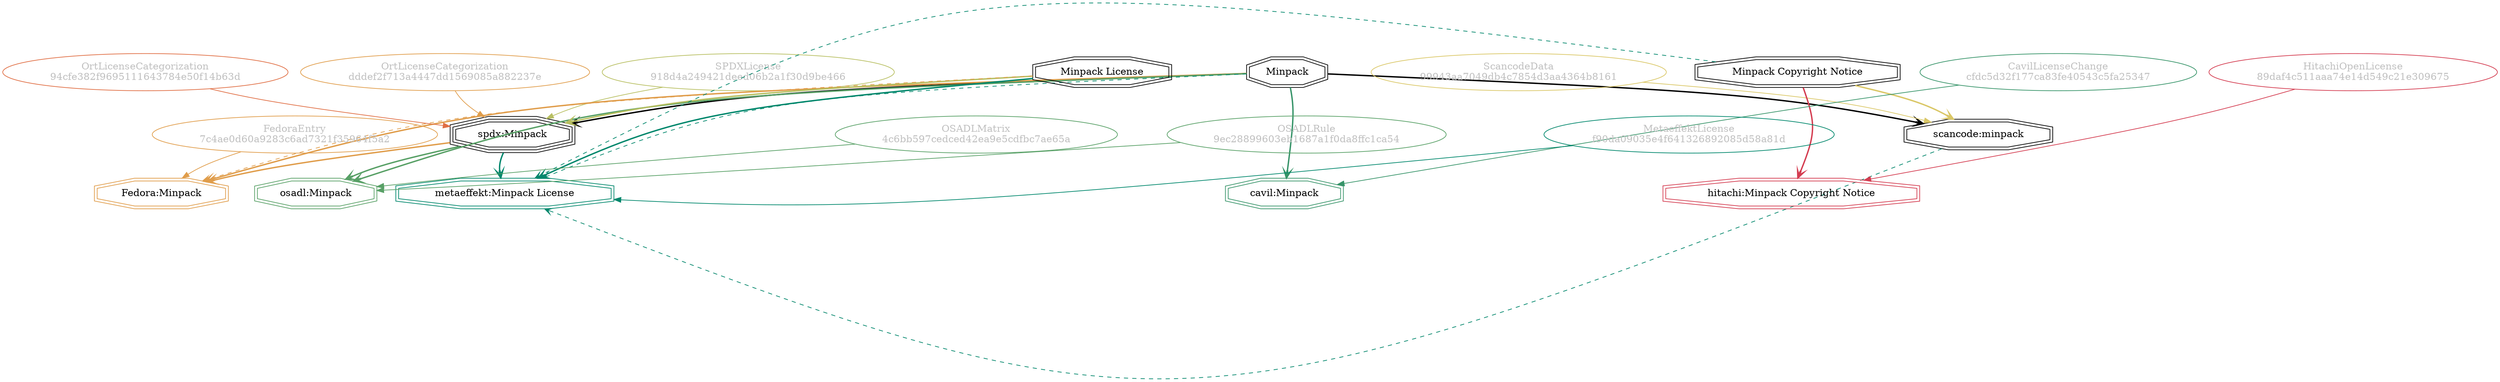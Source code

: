 strict digraph {
    node [shape=box];
    graph [splines=curved];
    2942 [label="SPDXLicense\n918d4a249421deed06b2a1f30d9be466"
         ,fontcolor=gray
         ,color="#b8bf62"
         ,fillcolor="beige;1"
         ,shape=ellipse];
    2943 [label="spdx:Minpack"
         ,shape=tripleoctagon];
    2944 [label=Minpack
         ,shape=doubleoctagon];
    2945 [label="Minpack License"
         ,shape=doubleoctagon];
    8157 [label="FedoraEntry\n7c4ae0d60a9283c6ad7321f35964f5a2"
         ,fontcolor=gray
         ,color="#e09d4b"
         ,fillcolor="beige;1"
         ,shape=ellipse];
    8158 [label="Fedora:Minpack"
         ,color="#e09d4b"
         ,shape=doubleoctagon];
    9668 [label="OSADLRule\n9ec28899603eb1687a1f0da8ffc1ca54"
         ,fontcolor=gray
         ,color="#58a066"
         ,fillcolor="beige;1"
         ,shape=ellipse];
    9669 [label="osadl:Minpack"
         ,color="#58a066"
         ,shape=doubleoctagon];
    9920 [label="OSADLMatrix\n4c6bb597cedced42ea9e5cdfbc7ae65a"
         ,fontcolor=gray
         ,color="#58a066"
         ,fillcolor="beige;1"
         ,shape=ellipse];
    19221 [label="ScancodeData\n99943aa7049db4c7854d3aa4364b8161"
          ,fontcolor=gray
          ,color="#dac767"
          ,fillcolor="beige;1"
          ,shape=ellipse];
    19222 [label="scancode:minpack"
          ,shape=doubleoctagon];
    19223 [label="Minpack Copyright Notice"
          ,shape=doubleoctagon];
    35080 [label="OrtLicenseCategorization\n94cfe382f9695111643784e50f14b63d"
          ,fontcolor=gray
          ,color="#e06f45"
          ,fillcolor="beige;1"
          ,shape=ellipse];
    36215 [label="OrtLicenseCategorization\ndddef2f713a4447dd1569085a882237e"
          ,fontcolor=gray
          ,color="#e09d4b"
          ,fillcolor="beige;1"
          ,shape=ellipse];
    37151 [label="CavilLicenseChange\ncfdc5d32f177ca83fe40543c5fa25347"
          ,fontcolor=gray
          ,color="#379469"
          ,fillcolor="beige;1"
          ,shape=ellipse];
    37152 [label="cavil:Minpack"
          ,color="#379469"
          ,shape=doubleoctagon];
    44886 [label="MetaeffektLicense\nf90da09035e4f641326892085d58a81d"
          ,fontcolor=gray
          ,color="#00876c"
          ,fillcolor="beige;1"
          ,shape=ellipse];
    44887 [label="metaeffekt:Minpack License"
          ,color="#00876c"
          ,shape=doubleoctagon];
    51421 [label="HitachiOpenLicense\n89daf4c511aaa74e14d549c21e309675"
          ,fontcolor=gray
          ,color="#d43d51"
          ,fillcolor="beige;1"
          ,shape=ellipse];
    51422 [label="hitachi:Minpack Copyright Notice"
          ,color="#d43d51"
          ,shape=doubleoctagon];
    2942 -> 2943 [weight=0.5
                 ,color="#b8bf62"];
    2943 -> 8158 [style=bold
                 ,arrowhead=vee
                 ,weight=0.7
                 ,color="#e09d4b"];
    2943 -> 9669 [style=bold
                 ,arrowhead=vee
                 ,weight=0.7
                 ,color="#58a066"];
    2943 -> 44887 [style=bold
                  ,arrowhead=vee
                  ,weight=0.7
                  ,color="#00876c"];
    2944 -> 2943 [style=bold
                 ,arrowhead=vee
                 ,weight=0.7];
    2944 -> 8158 [style=bold
                 ,arrowhead=vee
                 ,weight=0.7
                 ,color="#e09d4b"];
    2944 -> 8158 [style=bold
                 ,arrowhead=vee
                 ,weight=0.7
                 ,color="#e09d4b"];
    2944 -> 9669 [style=bold
                 ,arrowhead=vee
                 ,weight=0.7
                 ,color="#58a066"];
    2944 -> 19222 [style=bold
                  ,arrowhead=vee
                  ,weight=0.7];
    2944 -> 37152 [style=bold
                  ,arrowhead=vee
                  ,weight=0.7
                  ,color="#379469"];
    2944 -> 37152 [style=bold
                  ,arrowhead=vee
                  ,weight=0.7
                  ,color="#379469"];
    2944 -> 44887 [style=dashed
                  ,arrowhead=vee
                  ,weight=0.5
                  ,color="#00876c"];
    2945 -> 2943 [style=bold
                 ,arrowhead=vee
                 ,weight=0.7
                 ,color="#b8bf62"];
    2945 -> 8158 [style=dashed
                 ,arrowhead=vee
                 ,weight=0.5
                 ,color="#e09d4b"];
    2945 -> 44887 [style=bold
                  ,arrowhead=vee
                  ,weight=0.7
                  ,color="#00876c"];
    2945 -> 44887 [style=bold
                  ,arrowhead=vee
                  ,weight=0.7
                  ,color="#00876c"];
    8157 -> 8158 [weight=0.5
                 ,color="#e09d4b"];
    9668 -> 9669 [weight=0.5
                 ,color="#58a066"];
    9920 -> 9669 [weight=0.5
                 ,color="#58a066"];
    19221 -> 19222 [weight=0.5
                   ,color="#dac767"];
    19222 -> 44887 [style=dashed
                   ,arrowhead=vee
                   ,weight=0.5
                   ,color="#00876c"];
    19223 -> 19222 [style=bold
                   ,arrowhead=vee
                   ,weight=0.7
                   ,color="#dac767"];
    19223 -> 44887 [style=dashed
                   ,arrowhead=vee
                   ,weight=0.5
                   ,color="#00876c"];
    19223 -> 51422 [style=bold
                   ,arrowhead=vee
                   ,weight=0.7
                   ,color="#d43d51"];
    35080 -> 2943 [weight=0.5
                  ,color="#e06f45"];
    36215 -> 2943 [weight=0.5
                  ,color="#e09d4b"];
    37151 -> 37152 [weight=0.5
                   ,color="#379469"];
    44886 -> 44887 [weight=0.5
                   ,color="#00876c"];
    51421 -> 51422 [weight=0.5
                   ,color="#d43d51"];
}
